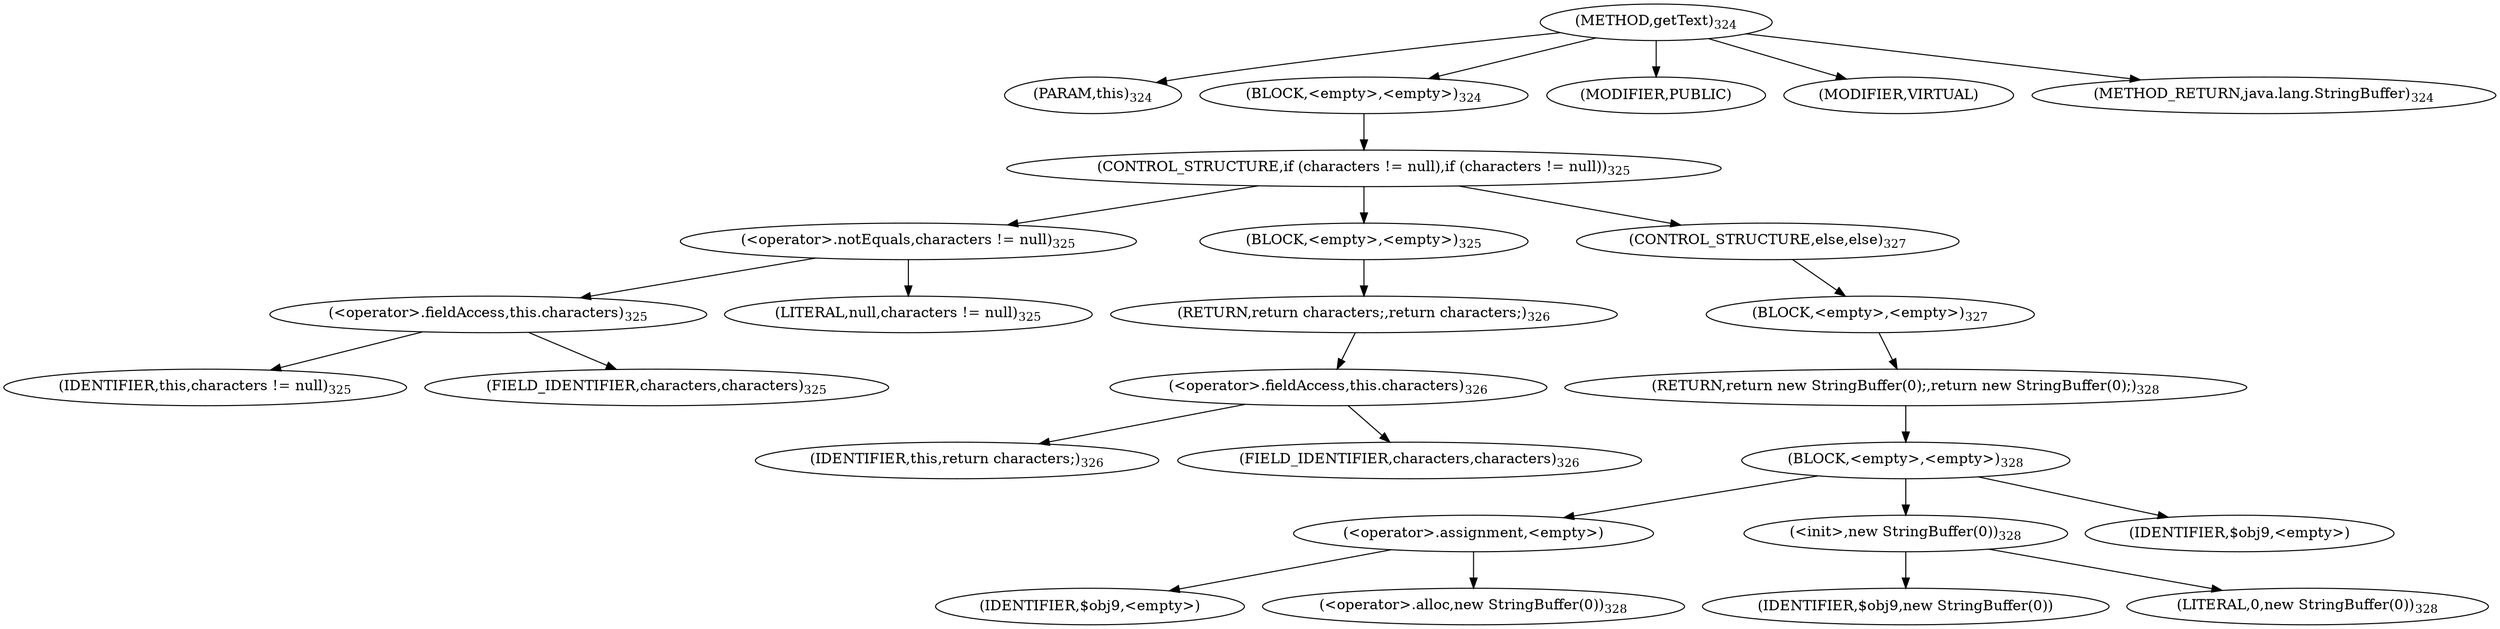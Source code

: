 digraph "getText" {  
"502" [label = <(METHOD,getText)<SUB>324</SUB>> ]
"503" [label = <(PARAM,this)<SUB>324</SUB>> ]
"504" [label = <(BLOCK,&lt;empty&gt;,&lt;empty&gt;)<SUB>324</SUB>> ]
"505" [label = <(CONTROL_STRUCTURE,if (characters != null),if (characters != null))<SUB>325</SUB>> ]
"506" [label = <(&lt;operator&gt;.notEquals,characters != null)<SUB>325</SUB>> ]
"507" [label = <(&lt;operator&gt;.fieldAccess,this.characters)<SUB>325</SUB>> ]
"508" [label = <(IDENTIFIER,this,characters != null)<SUB>325</SUB>> ]
"509" [label = <(FIELD_IDENTIFIER,characters,characters)<SUB>325</SUB>> ]
"510" [label = <(LITERAL,null,characters != null)<SUB>325</SUB>> ]
"511" [label = <(BLOCK,&lt;empty&gt;,&lt;empty&gt;)<SUB>325</SUB>> ]
"512" [label = <(RETURN,return characters;,return characters;)<SUB>326</SUB>> ]
"513" [label = <(&lt;operator&gt;.fieldAccess,this.characters)<SUB>326</SUB>> ]
"514" [label = <(IDENTIFIER,this,return characters;)<SUB>326</SUB>> ]
"515" [label = <(FIELD_IDENTIFIER,characters,characters)<SUB>326</SUB>> ]
"516" [label = <(CONTROL_STRUCTURE,else,else)<SUB>327</SUB>> ]
"517" [label = <(BLOCK,&lt;empty&gt;,&lt;empty&gt;)<SUB>327</SUB>> ]
"518" [label = <(RETURN,return new StringBuffer(0);,return new StringBuffer(0);)<SUB>328</SUB>> ]
"519" [label = <(BLOCK,&lt;empty&gt;,&lt;empty&gt;)<SUB>328</SUB>> ]
"520" [label = <(&lt;operator&gt;.assignment,&lt;empty&gt;)> ]
"521" [label = <(IDENTIFIER,$obj9,&lt;empty&gt;)> ]
"522" [label = <(&lt;operator&gt;.alloc,new StringBuffer(0))<SUB>328</SUB>> ]
"523" [label = <(&lt;init&gt;,new StringBuffer(0))<SUB>328</SUB>> ]
"524" [label = <(IDENTIFIER,$obj9,new StringBuffer(0))> ]
"525" [label = <(LITERAL,0,new StringBuffer(0))<SUB>328</SUB>> ]
"526" [label = <(IDENTIFIER,$obj9,&lt;empty&gt;)> ]
"527" [label = <(MODIFIER,PUBLIC)> ]
"528" [label = <(MODIFIER,VIRTUAL)> ]
"529" [label = <(METHOD_RETURN,java.lang.StringBuffer)<SUB>324</SUB>> ]
  "502" -> "503" 
  "502" -> "504" 
  "502" -> "527" 
  "502" -> "528" 
  "502" -> "529" 
  "504" -> "505" 
  "505" -> "506" 
  "505" -> "511" 
  "505" -> "516" 
  "506" -> "507" 
  "506" -> "510" 
  "507" -> "508" 
  "507" -> "509" 
  "511" -> "512" 
  "512" -> "513" 
  "513" -> "514" 
  "513" -> "515" 
  "516" -> "517" 
  "517" -> "518" 
  "518" -> "519" 
  "519" -> "520" 
  "519" -> "523" 
  "519" -> "526" 
  "520" -> "521" 
  "520" -> "522" 
  "523" -> "524" 
  "523" -> "525" 
}
